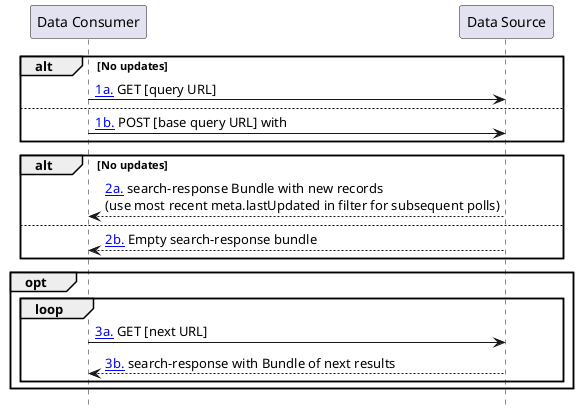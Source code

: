 @startuml
hide footbox
participant "Data Consumer" as Consumer
participant "Data Source" as Source
alt No updates
  Consumer -> Source: [[#sync-1 1a.]] GET [query URL]
else
  Consumer -> Source:[[#sync-1 1b.]] POST [base query URL] with 
end

alt No updates
  Consumer <-- Source:[[#sync-2 2a.]] search-response Bundle with new records\n(use most recent meta.lastUpdated in filter for subsequent polls)
else 
  Consumer <-- Source:[[#sync-2 2b.]] Empty search-response bundle
end

opt
  loop
    Consumer -> Source:[[#sync-3 3a.]] GET [next URL]
    Consumer <-- Source:[[#sync-3 3b.]] search-response with Bundle of next results
  end
end
@enduml